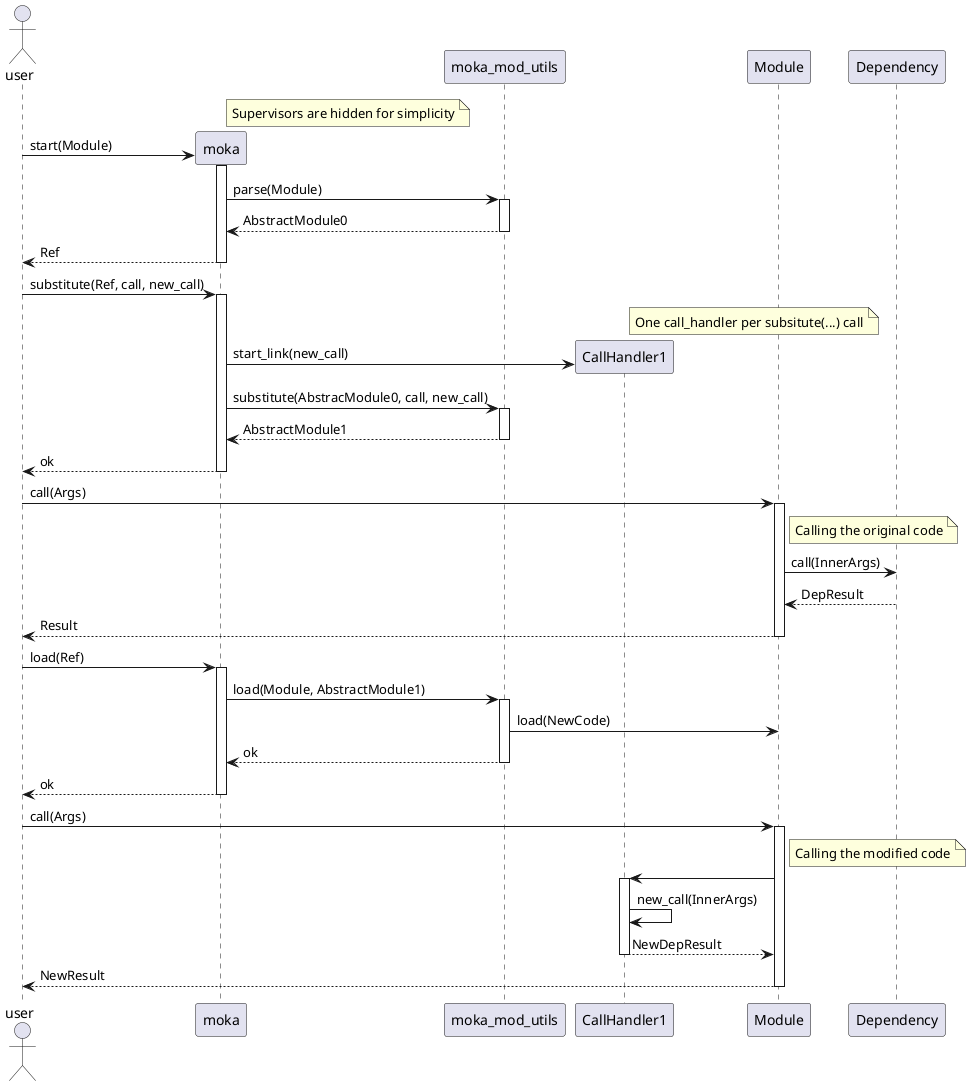 @startuml
actor user

Create moka
note right of moka : Supervisors are hidden for simplicity
user -> moka: start(Module)
activate moka


moka -> moka_mod_utils: parse(Module)
activate moka_mod_utils
moka_mod_utils --> moka: AbstractModule0
deactivate moka_mod_utils

moka --> user: Ref
deactivate moka

user -> moka: substitute(Ref, call, new_call)
activate moka
Create CallHandler1
note right of CallHandler1 : One call_handler per subsitute(...) call
moka -> CallHandler1: start_link(new_call)
moka -> moka_mod_utils: substitute(AbstracModule0, call, new_call)
activate moka_mod_utils
moka_mod_utils --> moka: AbstractModule1
deactivate moka_mod_utils
moka --> user: ok
deactivate moka

user -> Module: call(Args)
Activate Module
note right of Module : Calling the original code
Module -> Dependency: call(InnerArgs)
Dependency --> Module: DepResult
Module --> user: Result
Deactivate Module

user -> moka: load(Ref)
Activate moka
moka -> moka_mod_utils: load(Module, AbstractModule1)
Activate moka_mod_utils
moka_mod_utils -> Module: load(NewCode)
moka_mod_utils --> moka: ok
Deactivate moka_mod_utils
moka --> user: ok
Deactivate moka

user -> Module: call(Args)
Activate Module
note right of Module : Calling the modified code
Module -> CallHandler1
Activate CallHandler1
CallHandler1 -> CallHandler1: new_call(InnerArgs)
CallHandler1 --> Module : NewDepResult
Deactivate CallHandler1
Module --> user : NewResult
deactivate Module

@enduml

